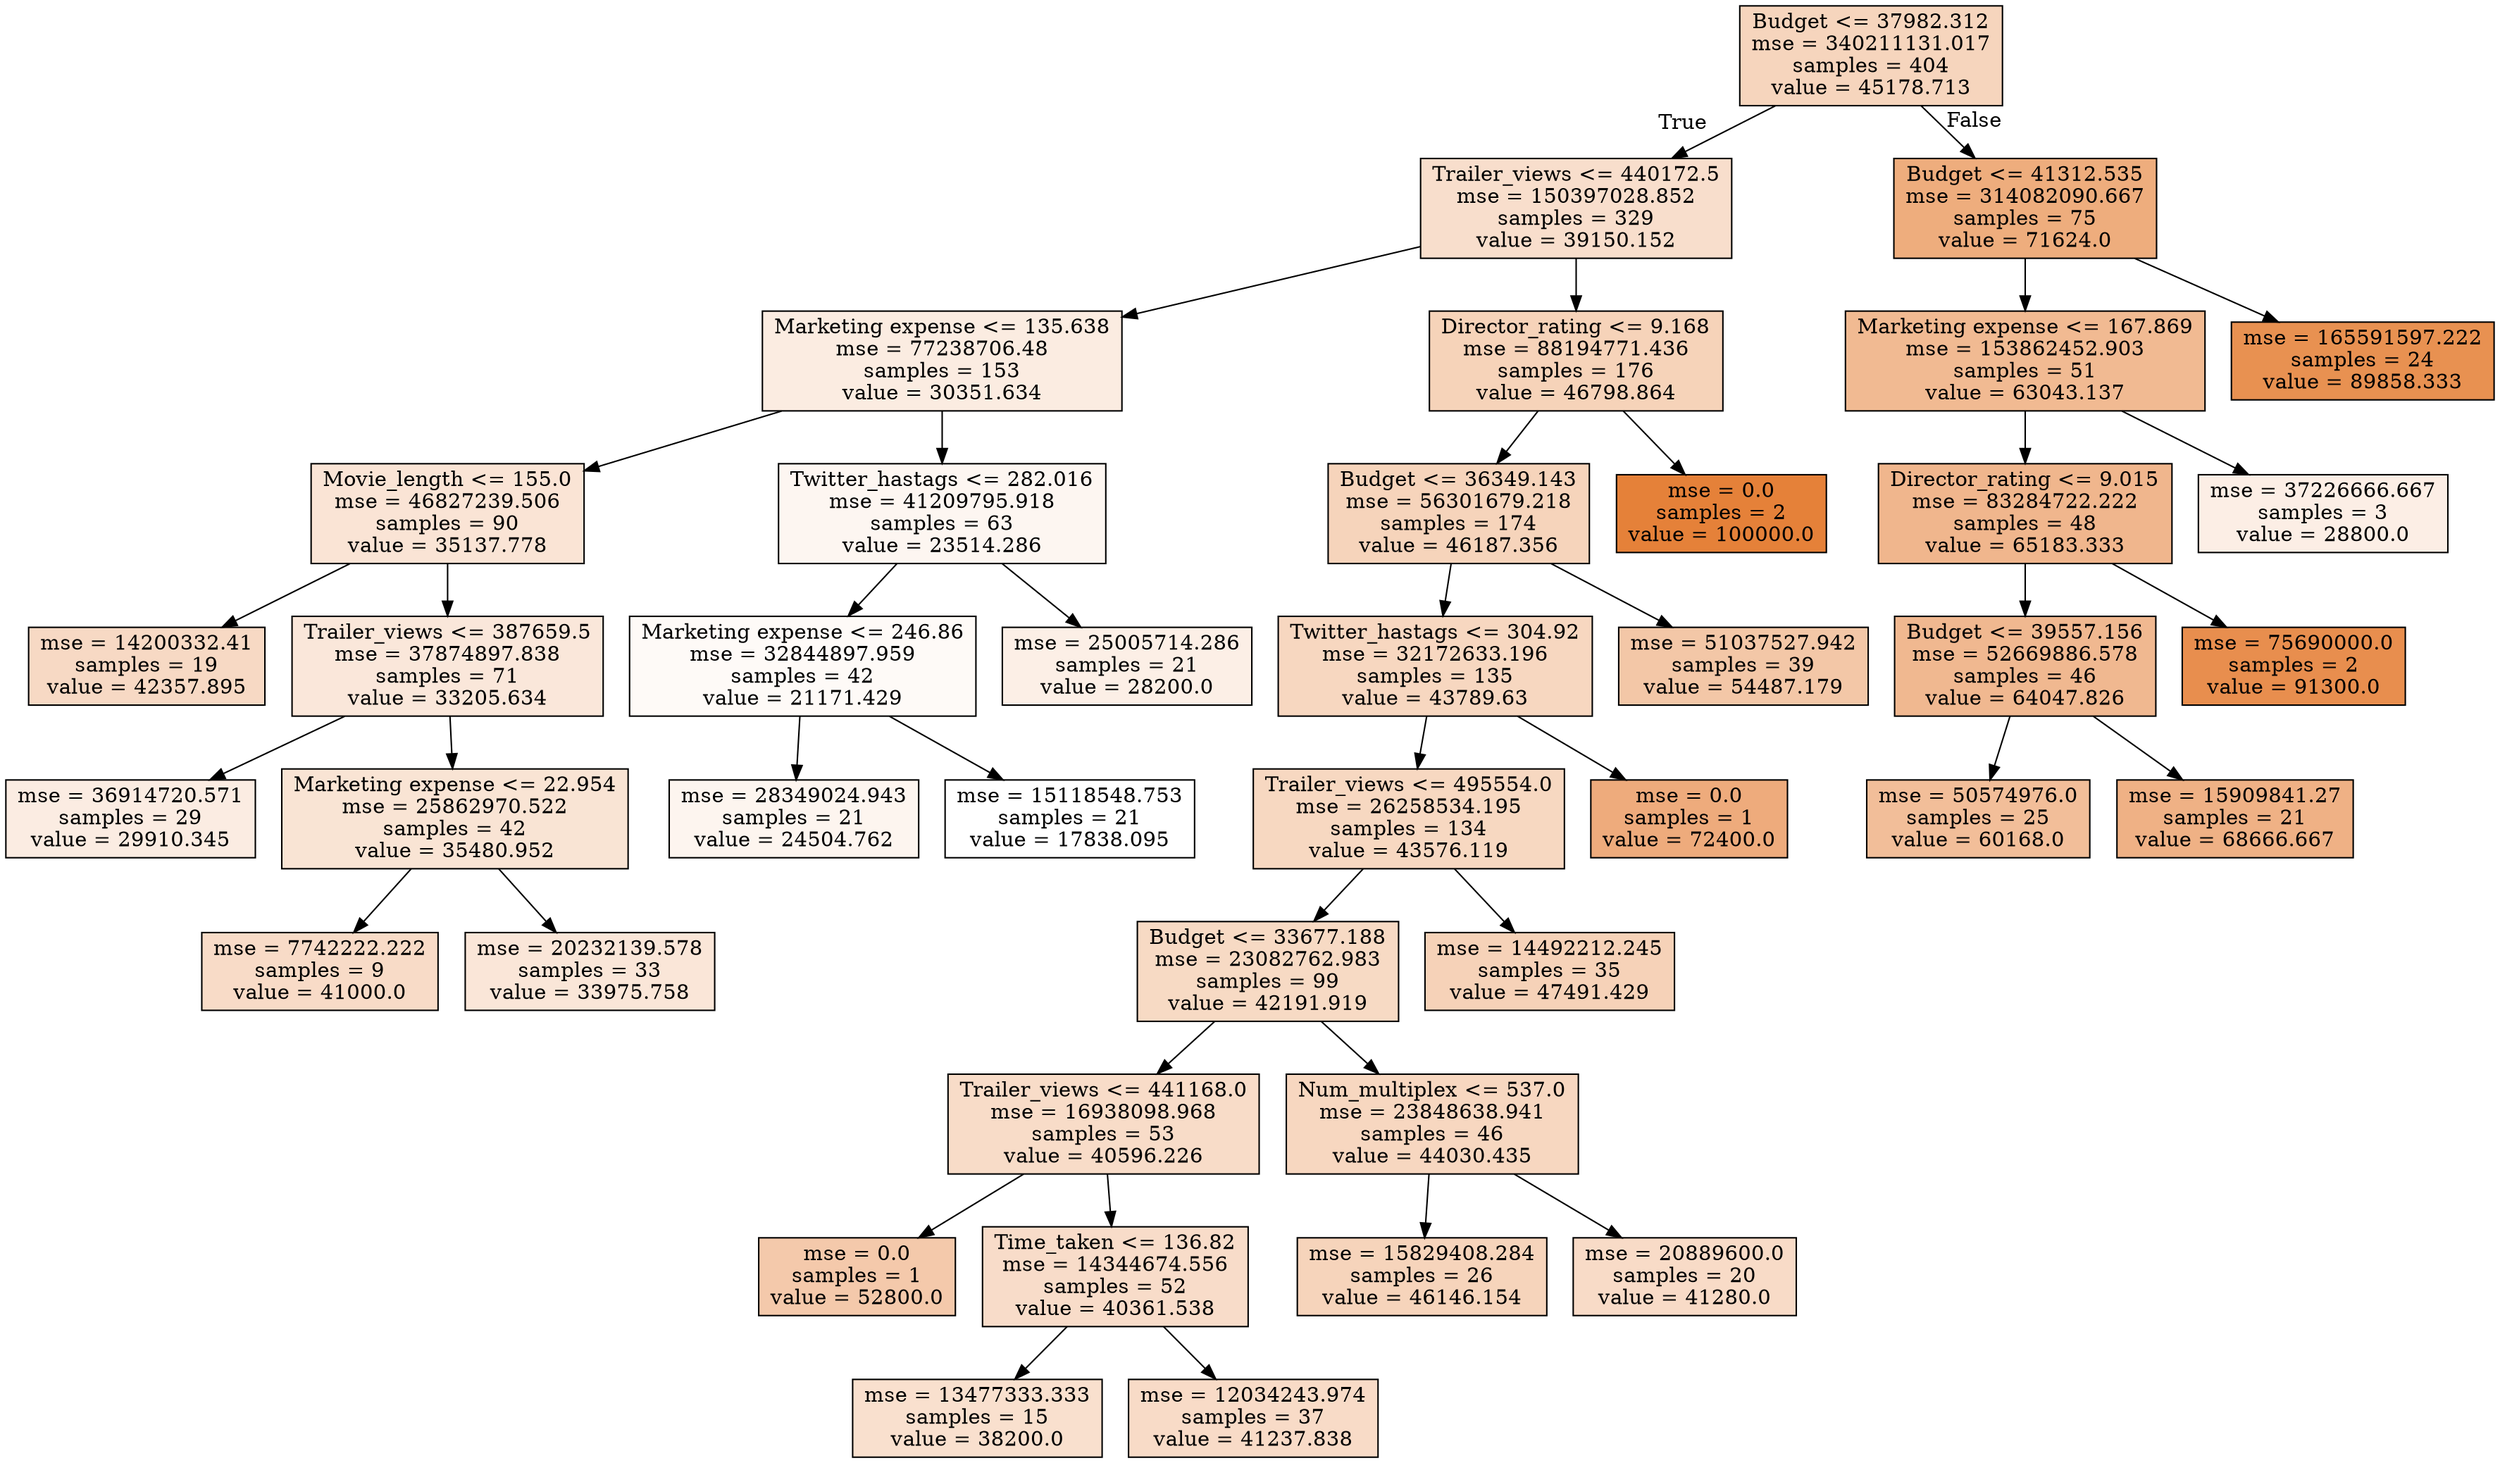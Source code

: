 digraph Tree {
node [shape=box, style="filled", color="black"] ;
0 [label="Budget <= 37982.312\nmse = 340211131.017\nsamples = 404\nvalue = 45178.713", fillcolor="#f6d5bd"] ;
1 [label="Trailer_views <= 440172.5\nmse = 150397028.852\nsamples = 329\nvalue = 39150.152", fillcolor="#f8decc"] ;
0 -> 1 [labeldistance=2.5, labelangle=45, headlabel="True"] ;
2 [label="Marketing expense <= 135.638\nmse = 77238706.48\nsamples = 153\nvalue = 30351.634", fillcolor="#fbece1"] ;
1 -> 2 ;
3 [label="Movie_length <= 155.0\nmse = 46827239.506\nsamples = 90\nvalue = 35137.778", fillcolor="#fae4d5"] ;
2 -> 3 ;
4 [label="mse = 14200332.41\nsamples = 19\nvalue = 42357.895", fillcolor="#f7d9c4"] ;
3 -> 4 ;
5 [label="Trailer_views <= 387659.5\nmse = 37874897.838\nsamples = 71\nvalue = 33205.634", fillcolor="#fae7da"] ;
3 -> 5 ;
6 [label="mse = 36914720.571\nsamples = 29\nvalue = 29910.345", fillcolor="#fbece2"] ;
5 -> 6 ;
7 [label="Marketing expense <= 22.954\nmse = 25862970.522\nsamples = 42\nvalue = 35480.952", fillcolor="#f9e4d4"] ;
5 -> 7 ;
8 [label="mse = 7742222.222\nsamples = 9\nvalue = 41000.0", fillcolor="#f8dbc7"] ;
7 -> 8 ;
9 [label="mse = 20232139.578\nsamples = 33\nvalue = 33975.758", fillcolor="#fae6d8"] ;
7 -> 9 ;
10 [label="Twitter_hastags <= 282.016\nmse = 41209795.918\nsamples = 63\nvalue = 23514.286", fillcolor="#fdf6f1"] ;
2 -> 10 ;
11 [label="Marketing expense <= 246.86\nmse = 32844897.959\nsamples = 42\nvalue = 21171.429", fillcolor="#fefaf7"] ;
10 -> 11 ;
12 [label="mse = 28349024.943\nsamples = 21\nvalue = 24504.762", fillcolor="#fdf5ef"] ;
11 -> 12 ;
13 [label="mse = 15118548.753\nsamples = 21\nvalue = 17838.095", fillcolor="#ffffff"] ;
11 -> 13 ;
14 [label="mse = 25005714.286\nsamples = 21\nvalue = 28200.0", fillcolor="#fcefe6"] ;
10 -> 14 ;
15 [label="Director_rating <= 9.168\nmse = 88194771.436\nsamples = 176\nvalue = 46798.864", fillcolor="#f6d3b9"] ;
1 -> 15 ;
16 [label="Budget <= 36349.143\nmse = 56301679.218\nsamples = 174\nvalue = 46187.356", fillcolor="#f6d4bb"] ;
15 -> 16 ;
17 [label="Twitter_hastags <= 304.92\nmse = 32172633.196\nsamples = 135\nvalue = 43789.63", fillcolor="#f7d7c0"] ;
16 -> 17 ;
18 [label="Trailer_views <= 495554.0\nmse = 26258534.195\nsamples = 134\nvalue = 43576.119", fillcolor="#f7d8c1"] ;
17 -> 18 ;
19 [label="Budget <= 33677.188\nmse = 23082762.983\nsamples = 99\nvalue = 42191.919", fillcolor="#f7dac4"] ;
18 -> 19 ;
20 [label="Trailer_views <= 441168.0\nmse = 16938098.968\nsamples = 53\nvalue = 40596.226", fillcolor="#f8dcc8"] ;
19 -> 20 ;
21 [label="mse = 0.0\nsamples = 1\nvalue = 52800.0", fillcolor="#f4c9ab"] ;
20 -> 21 ;
22 [label="Time_taken <= 136.82\nmse = 14344674.556\nsamples = 52\nvalue = 40361.538", fillcolor="#f8dcc9"] ;
20 -> 22 ;
23 [label="mse = 13477333.333\nsamples = 15\nvalue = 38200.0", fillcolor="#f9e0ce"] ;
22 -> 23 ;
24 [label="mse = 12034243.974\nsamples = 37\nvalue = 41237.838", fillcolor="#f8dbc7"] ;
22 -> 24 ;
25 [label="Num_multiplex <= 537.0\nmse = 23848638.941\nsamples = 46\nvalue = 44030.435", fillcolor="#f7d7c0"] ;
19 -> 25 ;
26 [label="mse = 15829408.284\nsamples = 26\nvalue = 46146.154", fillcolor="#f6d4bb"] ;
25 -> 26 ;
27 [label="mse = 20889600.0\nsamples = 20\nvalue = 41280.0", fillcolor="#f8dbc7"] ;
25 -> 27 ;
28 [label="mse = 14492212.245\nsamples = 35\nvalue = 47491.429", fillcolor="#f6d2b8"] ;
18 -> 28 ;
29 [label="mse = 0.0\nsamples = 1\nvalue = 72400.0", fillcolor="#eeab7c"] ;
17 -> 29 ;
30 [label="mse = 51037527.942\nsamples = 39\nvalue = 54487.179", fillcolor="#f3c7a7"] ;
16 -> 30 ;
31 [label="mse = 0.0\nsamples = 2\nvalue = 100000.0", fillcolor="#e58139"] ;
15 -> 31 ;
32 [label="Budget <= 41312.535\nmse = 314082090.667\nsamples = 75\nvalue = 71624.0", fillcolor="#eead7d"] ;
0 -> 32 [labeldistance=2.5, labelangle=-45, headlabel="False"] ;
33 [label="Marketing expense <= 167.869\nmse = 153862452.903\nsamples = 51\nvalue = 63043.137", fillcolor="#f1ba92"] ;
32 -> 33 ;
34 [label="Director_rating <= 9.015\nmse = 83284722.222\nsamples = 48\nvalue = 65183.333", fillcolor="#f0b68d"] ;
33 -> 34 ;
35 [label="Budget <= 39557.156\nmse = 52669886.578\nsamples = 46\nvalue = 64047.826", fillcolor="#f0b890"] ;
34 -> 35 ;
36 [label="mse = 50574976.0\nsamples = 25\nvalue = 60168.0", fillcolor="#f2be99"] ;
35 -> 36 ;
37 [label="mse = 15909841.27\nsamples = 21\nvalue = 68666.667", fillcolor="#efb185"] ;
35 -> 37 ;
38 [label="mse = 75690000.0\nsamples = 2\nvalue = 91300.0", fillcolor="#e88e4e"] ;
34 -> 38 ;
39 [label="mse = 37226666.667\nsamples = 3\nvalue = 28800.0", fillcolor="#fceee5"] ;
33 -> 39 ;
40 [label="mse = 165591597.222\nsamples = 24\nvalue = 89858.333", fillcolor="#e89151"] ;
32 -> 40 ;
}
